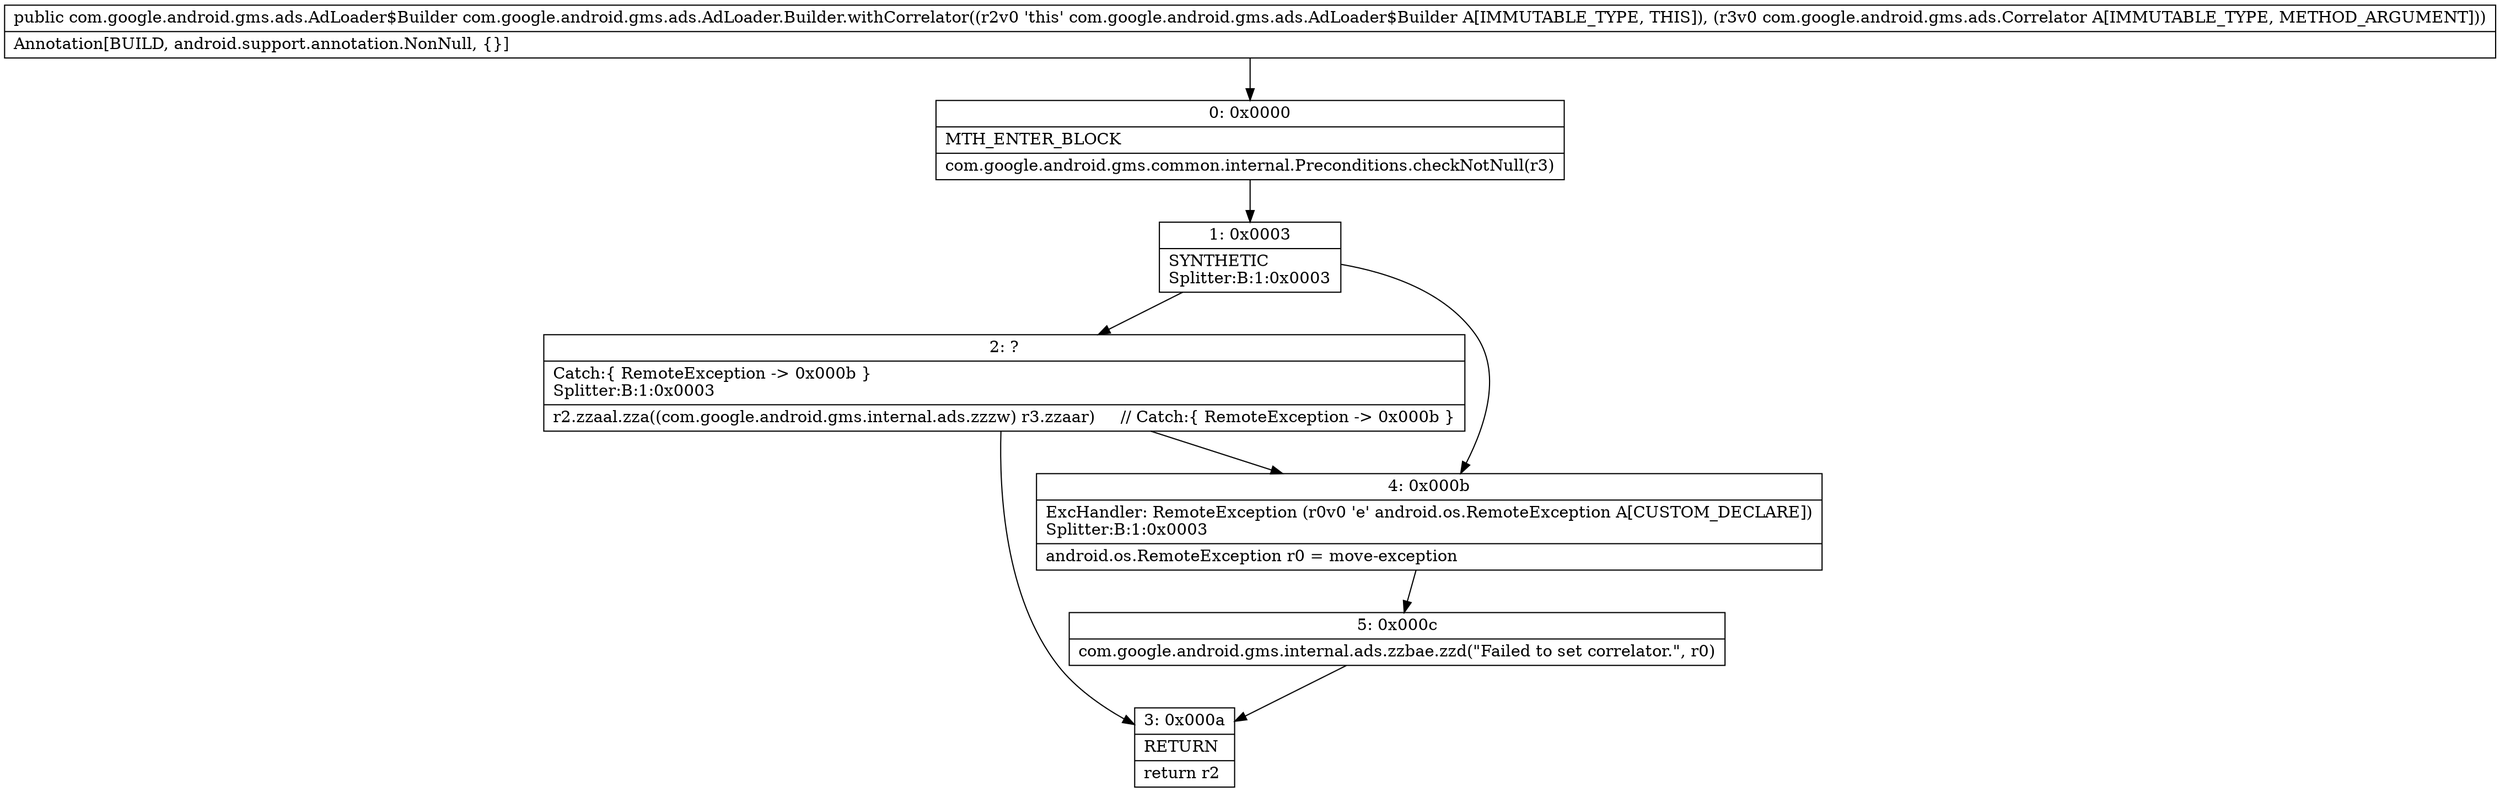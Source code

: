 digraph "CFG forcom.google.android.gms.ads.AdLoader.Builder.withCorrelator(Lcom\/google\/android\/gms\/ads\/Correlator;)Lcom\/google\/android\/gms\/ads\/AdLoader$Builder;" {
Node_0 [shape=record,label="{0\:\ 0x0000|MTH_ENTER_BLOCK\l|com.google.android.gms.common.internal.Preconditions.checkNotNull(r3)\l}"];
Node_1 [shape=record,label="{1\:\ 0x0003|SYNTHETIC\lSplitter:B:1:0x0003\l}"];
Node_2 [shape=record,label="{2\:\ ?|Catch:\{ RemoteException \-\> 0x000b \}\lSplitter:B:1:0x0003\l|r2.zzaal.zza((com.google.android.gms.internal.ads.zzzw) r3.zzaar)     \/\/ Catch:\{ RemoteException \-\> 0x000b \}\l}"];
Node_3 [shape=record,label="{3\:\ 0x000a|RETURN\l|return r2\l}"];
Node_4 [shape=record,label="{4\:\ 0x000b|ExcHandler: RemoteException (r0v0 'e' android.os.RemoteException A[CUSTOM_DECLARE])\lSplitter:B:1:0x0003\l|android.os.RemoteException r0 = move\-exception\l}"];
Node_5 [shape=record,label="{5\:\ 0x000c|com.google.android.gms.internal.ads.zzbae.zzd(\"Failed to set correlator.\", r0)\l}"];
MethodNode[shape=record,label="{public com.google.android.gms.ads.AdLoader$Builder com.google.android.gms.ads.AdLoader.Builder.withCorrelator((r2v0 'this' com.google.android.gms.ads.AdLoader$Builder A[IMMUTABLE_TYPE, THIS]), (r3v0 com.google.android.gms.ads.Correlator A[IMMUTABLE_TYPE, METHOD_ARGUMENT]))  | Annotation[BUILD, android.support.annotation.NonNull, \{\}]\l}"];
MethodNode -> Node_0;
Node_0 -> Node_1;
Node_1 -> Node_2;
Node_1 -> Node_4;
Node_2 -> Node_3;
Node_2 -> Node_4;
Node_4 -> Node_5;
Node_5 -> Node_3;
}

